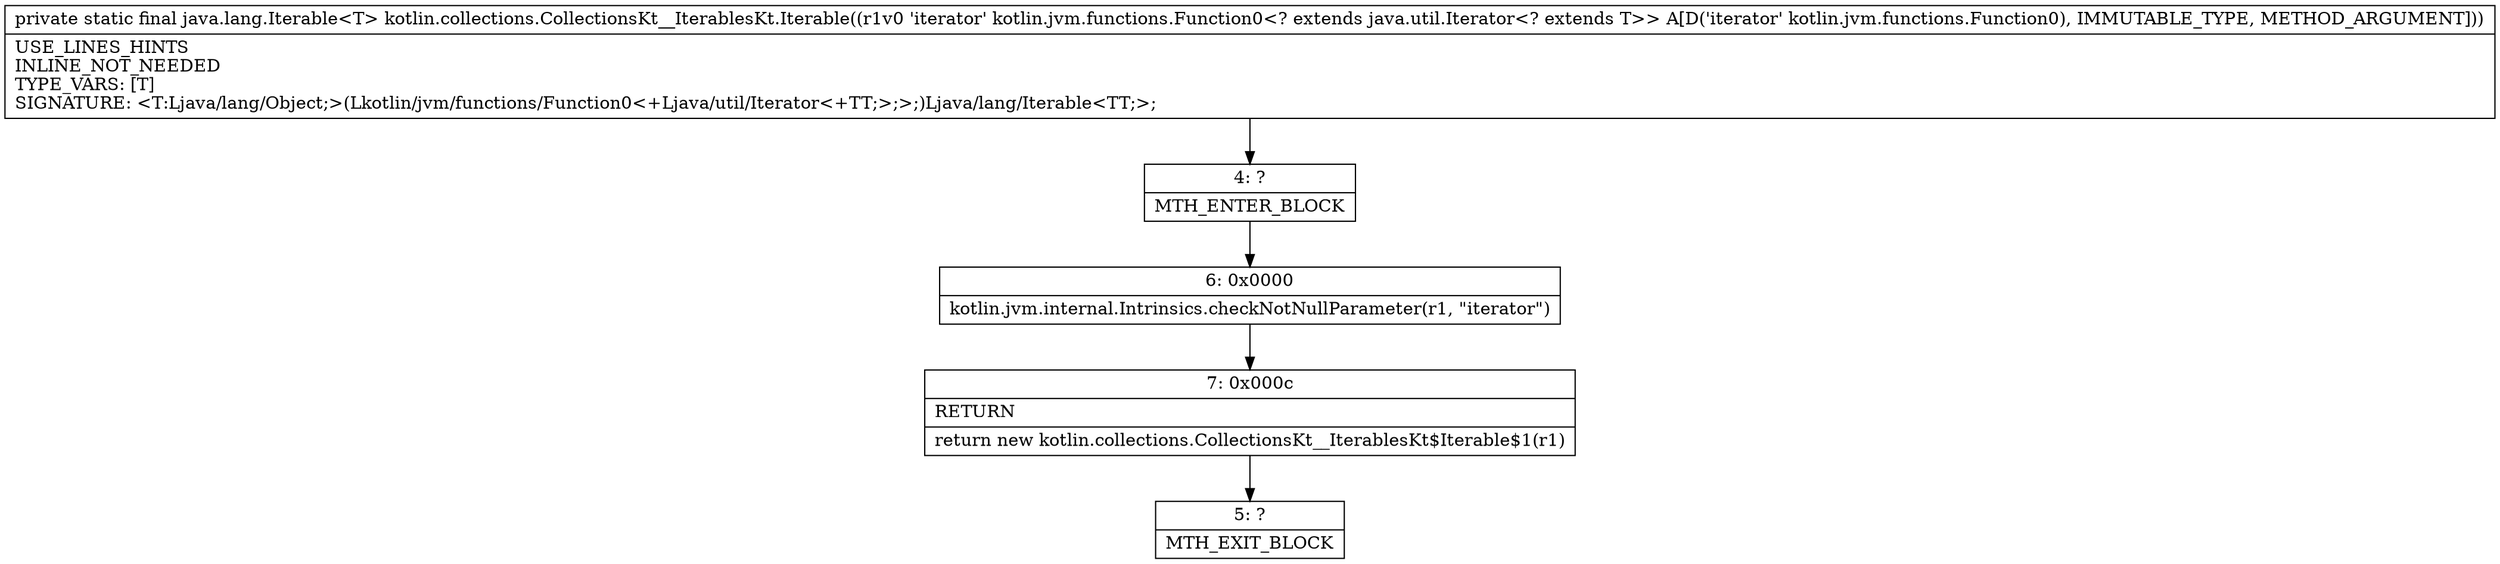 digraph "CFG forkotlin.collections.CollectionsKt__IterablesKt.Iterable(Lkotlin\/jvm\/functions\/Function0;)Ljava\/lang\/Iterable;" {
Node_4 [shape=record,label="{4\:\ ?|MTH_ENTER_BLOCK\l}"];
Node_6 [shape=record,label="{6\:\ 0x0000|kotlin.jvm.internal.Intrinsics.checkNotNullParameter(r1, \"iterator\")\l}"];
Node_7 [shape=record,label="{7\:\ 0x000c|RETURN\l|return new kotlin.collections.CollectionsKt__IterablesKt$Iterable$1(r1)\l}"];
Node_5 [shape=record,label="{5\:\ ?|MTH_EXIT_BLOCK\l}"];
MethodNode[shape=record,label="{private static final java.lang.Iterable\<T\> kotlin.collections.CollectionsKt__IterablesKt.Iterable((r1v0 'iterator' kotlin.jvm.functions.Function0\<? extends java.util.Iterator\<? extends T\>\> A[D('iterator' kotlin.jvm.functions.Function0), IMMUTABLE_TYPE, METHOD_ARGUMENT]))  | USE_LINES_HINTS\lINLINE_NOT_NEEDED\lTYPE_VARS: [T]\lSIGNATURE: \<T:Ljava\/lang\/Object;\>(Lkotlin\/jvm\/functions\/Function0\<+Ljava\/util\/Iterator\<+TT;\>;\>;)Ljava\/lang\/Iterable\<TT;\>;\l}"];
MethodNode -> Node_4;Node_4 -> Node_6;
Node_6 -> Node_7;
Node_7 -> Node_5;
}

